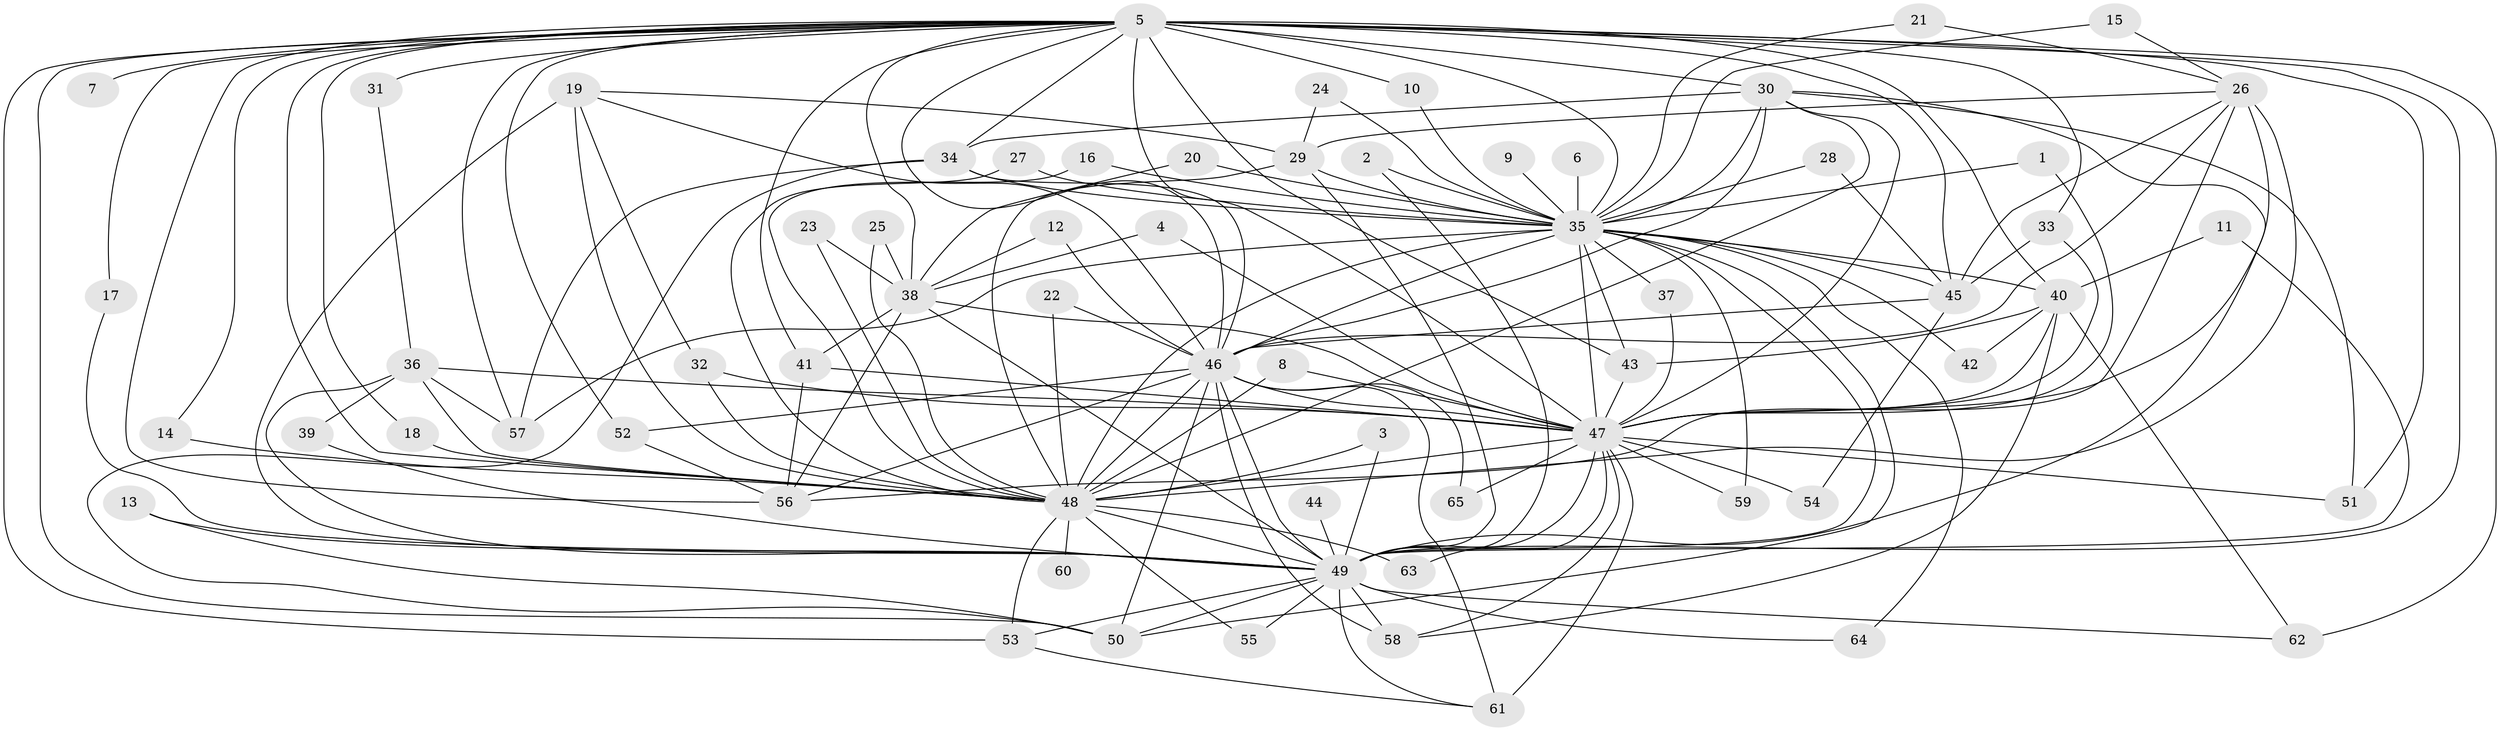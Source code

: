 // original degree distribution, {26: 0.007751937984496124, 23: 0.007751937984496124, 13: 0.007751937984496124, 28: 0.007751937984496124, 36: 0.007751937984496124, 22: 0.007751937984496124, 21: 0.015503875968992248, 33: 0.007751937984496124, 17: 0.007751937984496124, 10: 0.007751937984496124, 6: 0.023255813953488372, 2: 0.5813953488372093, 4: 0.046511627906976744, 3: 0.20155038759689922, 9: 0.007751937984496124, 5: 0.046511627906976744, 7: 0.007751937984496124}
// Generated by graph-tools (version 1.1) at 2025/25/03/09/25 03:25:43]
// undirected, 65 vertices, 165 edges
graph export_dot {
graph [start="1"]
  node [color=gray90,style=filled];
  1;
  2;
  3;
  4;
  5;
  6;
  7;
  8;
  9;
  10;
  11;
  12;
  13;
  14;
  15;
  16;
  17;
  18;
  19;
  20;
  21;
  22;
  23;
  24;
  25;
  26;
  27;
  28;
  29;
  30;
  31;
  32;
  33;
  34;
  35;
  36;
  37;
  38;
  39;
  40;
  41;
  42;
  43;
  44;
  45;
  46;
  47;
  48;
  49;
  50;
  51;
  52;
  53;
  54;
  55;
  56;
  57;
  58;
  59;
  60;
  61;
  62;
  63;
  64;
  65;
  1 -- 35 [weight=1.0];
  1 -- 47 [weight=1.0];
  2 -- 35 [weight=1.0];
  2 -- 49 [weight=1.0];
  3 -- 48 [weight=1.0];
  3 -- 49 [weight=1.0];
  4 -- 38 [weight=1.0];
  4 -- 47 [weight=1.0];
  5 -- 7 [weight=1.0];
  5 -- 10 [weight=1.0];
  5 -- 14 [weight=1.0];
  5 -- 17 [weight=1.0];
  5 -- 18 [weight=1.0];
  5 -- 30 [weight=4.0];
  5 -- 31 [weight=1.0];
  5 -- 33 [weight=1.0];
  5 -- 34 [weight=1.0];
  5 -- 35 [weight=4.0];
  5 -- 38 [weight=1.0];
  5 -- 40 [weight=1.0];
  5 -- 41 [weight=1.0];
  5 -- 43 [weight=1.0];
  5 -- 45 [weight=1.0];
  5 -- 46 [weight=3.0];
  5 -- 47 [weight=5.0];
  5 -- 48 [weight=4.0];
  5 -- 49 [weight=4.0];
  5 -- 50 [weight=1.0];
  5 -- 51 [weight=1.0];
  5 -- 52 [weight=1.0];
  5 -- 53 [weight=2.0];
  5 -- 56 [weight=1.0];
  5 -- 57 [weight=1.0];
  5 -- 62 [weight=1.0];
  6 -- 35 [weight=2.0];
  8 -- 47 [weight=1.0];
  8 -- 48 [weight=1.0];
  9 -- 35 [weight=1.0];
  10 -- 35 [weight=1.0];
  11 -- 40 [weight=1.0];
  11 -- 49 [weight=1.0];
  12 -- 38 [weight=1.0];
  12 -- 46 [weight=1.0];
  13 -- 49 [weight=1.0];
  13 -- 50 [weight=1.0];
  14 -- 48 [weight=1.0];
  15 -- 26 [weight=1.0];
  15 -- 35 [weight=1.0];
  16 -- 35 [weight=1.0];
  16 -- 48 [weight=1.0];
  17 -- 49 [weight=1.0];
  18 -- 48 [weight=1.0];
  19 -- 29 [weight=1.0];
  19 -- 32 [weight=1.0];
  19 -- 46 [weight=1.0];
  19 -- 48 [weight=2.0];
  19 -- 49 [weight=1.0];
  20 -- 35 [weight=1.0];
  20 -- 38 [weight=1.0];
  21 -- 26 [weight=1.0];
  21 -- 35 [weight=1.0];
  22 -- 46 [weight=1.0];
  22 -- 48 [weight=1.0];
  23 -- 38 [weight=1.0];
  23 -- 48 [weight=1.0];
  24 -- 29 [weight=1.0];
  24 -- 35 [weight=1.0];
  25 -- 38 [weight=1.0];
  25 -- 48 [weight=1.0];
  26 -- 29 [weight=1.0];
  26 -- 45 [weight=2.0];
  26 -- 46 [weight=1.0];
  26 -- 47 [weight=2.0];
  26 -- 48 [weight=2.0];
  26 -- 56 [weight=1.0];
  27 -- 35 [weight=1.0];
  27 -- 48 [weight=2.0];
  28 -- 35 [weight=1.0];
  28 -- 45 [weight=1.0];
  29 -- 35 [weight=1.0];
  29 -- 48 [weight=1.0];
  29 -- 49 [weight=1.0];
  30 -- 34 [weight=1.0];
  30 -- 35 [weight=2.0];
  30 -- 46 [weight=1.0];
  30 -- 47 [weight=1.0];
  30 -- 48 [weight=2.0];
  30 -- 49 [weight=1.0];
  30 -- 51 [weight=2.0];
  31 -- 36 [weight=1.0];
  32 -- 47 [weight=1.0];
  32 -- 48 [weight=1.0];
  33 -- 45 [weight=1.0];
  33 -- 47 [weight=1.0];
  34 -- 35 [weight=1.0];
  34 -- 46 [weight=1.0];
  34 -- 50 [weight=1.0];
  34 -- 57 [weight=1.0];
  35 -- 37 [weight=1.0];
  35 -- 40 [weight=1.0];
  35 -- 42 [weight=1.0];
  35 -- 43 [weight=1.0];
  35 -- 45 [weight=1.0];
  35 -- 46 [weight=3.0];
  35 -- 47 [weight=3.0];
  35 -- 48 [weight=5.0];
  35 -- 49 [weight=2.0];
  35 -- 50 [weight=1.0];
  35 -- 57 [weight=1.0];
  35 -- 59 [weight=1.0];
  35 -- 64 [weight=1.0];
  36 -- 39 [weight=1.0];
  36 -- 47 [weight=1.0];
  36 -- 48 [weight=2.0];
  36 -- 49 [weight=1.0];
  36 -- 57 [weight=1.0];
  37 -- 47 [weight=1.0];
  38 -- 41 [weight=1.0];
  38 -- 47 [weight=2.0];
  38 -- 49 [weight=1.0];
  38 -- 56 [weight=1.0];
  39 -- 49 [weight=1.0];
  40 -- 42 [weight=1.0];
  40 -- 43 [weight=1.0];
  40 -- 47 [weight=1.0];
  40 -- 58 [weight=1.0];
  40 -- 62 [weight=1.0];
  41 -- 47 [weight=1.0];
  41 -- 56 [weight=1.0];
  43 -- 47 [weight=1.0];
  44 -- 49 [weight=1.0];
  45 -- 46 [weight=1.0];
  45 -- 54 [weight=1.0];
  46 -- 47 [weight=1.0];
  46 -- 48 [weight=2.0];
  46 -- 49 [weight=2.0];
  46 -- 50 [weight=1.0];
  46 -- 52 [weight=1.0];
  46 -- 56 [weight=1.0];
  46 -- 58 [weight=1.0];
  46 -- 61 [weight=1.0];
  46 -- 65 [weight=1.0];
  47 -- 48 [weight=3.0];
  47 -- 49 [weight=1.0];
  47 -- 51 [weight=1.0];
  47 -- 54 [weight=1.0];
  47 -- 58 [weight=1.0];
  47 -- 59 [weight=1.0];
  47 -- 61 [weight=2.0];
  47 -- 63 [weight=1.0];
  47 -- 65 [weight=1.0];
  48 -- 49 [weight=3.0];
  48 -- 53 [weight=1.0];
  48 -- 55 [weight=1.0];
  48 -- 60 [weight=2.0];
  48 -- 63 [weight=1.0];
  49 -- 50 [weight=1.0];
  49 -- 53 [weight=1.0];
  49 -- 55 [weight=1.0];
  49 -- 58 [weight=2.0];
  49 -- 61 [weight=1.0];
  49 -- 62 [weight=1.0];
  49 -- 64 [weight=1.0];
  52 -- 56 [weight=1.0];
  53 -- 61 [weight=1.0];
}
